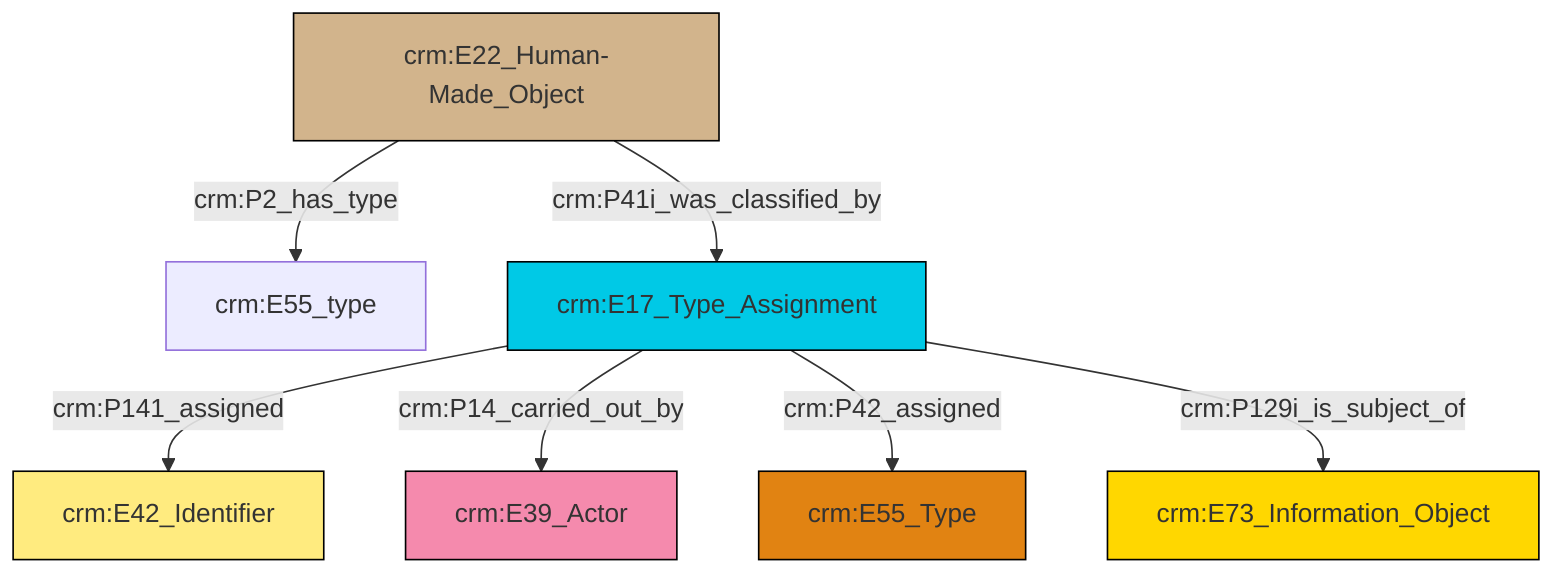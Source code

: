 graph TD
classDef Literal fill:#f2f2f2,stroke:#000000;
classDef CRM_Entity fill:#FFFFFF,stroke:#000000;
classDef Temporal_Entity fill:#00C9E6, stroke:#000000;
classDef Type fill:#E18312, stroke:#000000;
classDef Time-Span fill:#2C9C91, stroke:#000000;
classDef Appellation fill:#FFEB7F, stroke:#000000;
classDef Place fill:#008836, stroke:#000000;
classDef Persistent_Item fill:#B266B2, stroke:#000000;
classDef Conceptual_Object fill:#FFD700, stroke:#000000;
classDef Physical_Thing fill:#D2B48C, stroke:#000000;
classDef Actor fill:#f58aad, stroke:#000000;
classDef PC_Classes fill:#4ce600, stroke:#000000;
classDef Multi fill:#cccccc,stroke:#000000;

0["crm:E22_Human-Made_Object"]:::Physical_Thing -->|crm:P2_has_type| 1["crm:E55_type"]:::Default
0["crm:E22_Human-Made_Object"]:::Physical_Thing -->|crm:P41i_was_classified_by| 2["crm:E17_Type_Assignment"]:::Temporal_Entity
2["crm:E17_Type_Assignment"]:::Temporal_Entity -->|crm:P141_assigned| 3["crm:E42_Identifier"]:::Appellation
2["crm:E17_Type_Assignment"]:::Temporal_Entity -->|crm:P14_carried_out_by| 4["crm:E39_Actor"]:::Actor
2["crm:E17_Type_Assignment"]:::Temporal_Entity -->|crm:P42_assigned| 11["crm:E55_Type"]:::Type
2["crm:E17_Type_Assignment"]:::Temporal_Entity -->|crm:P129i_is_subject_of| 7["crm:E73_Information_Object"]:::Conceptual_Object